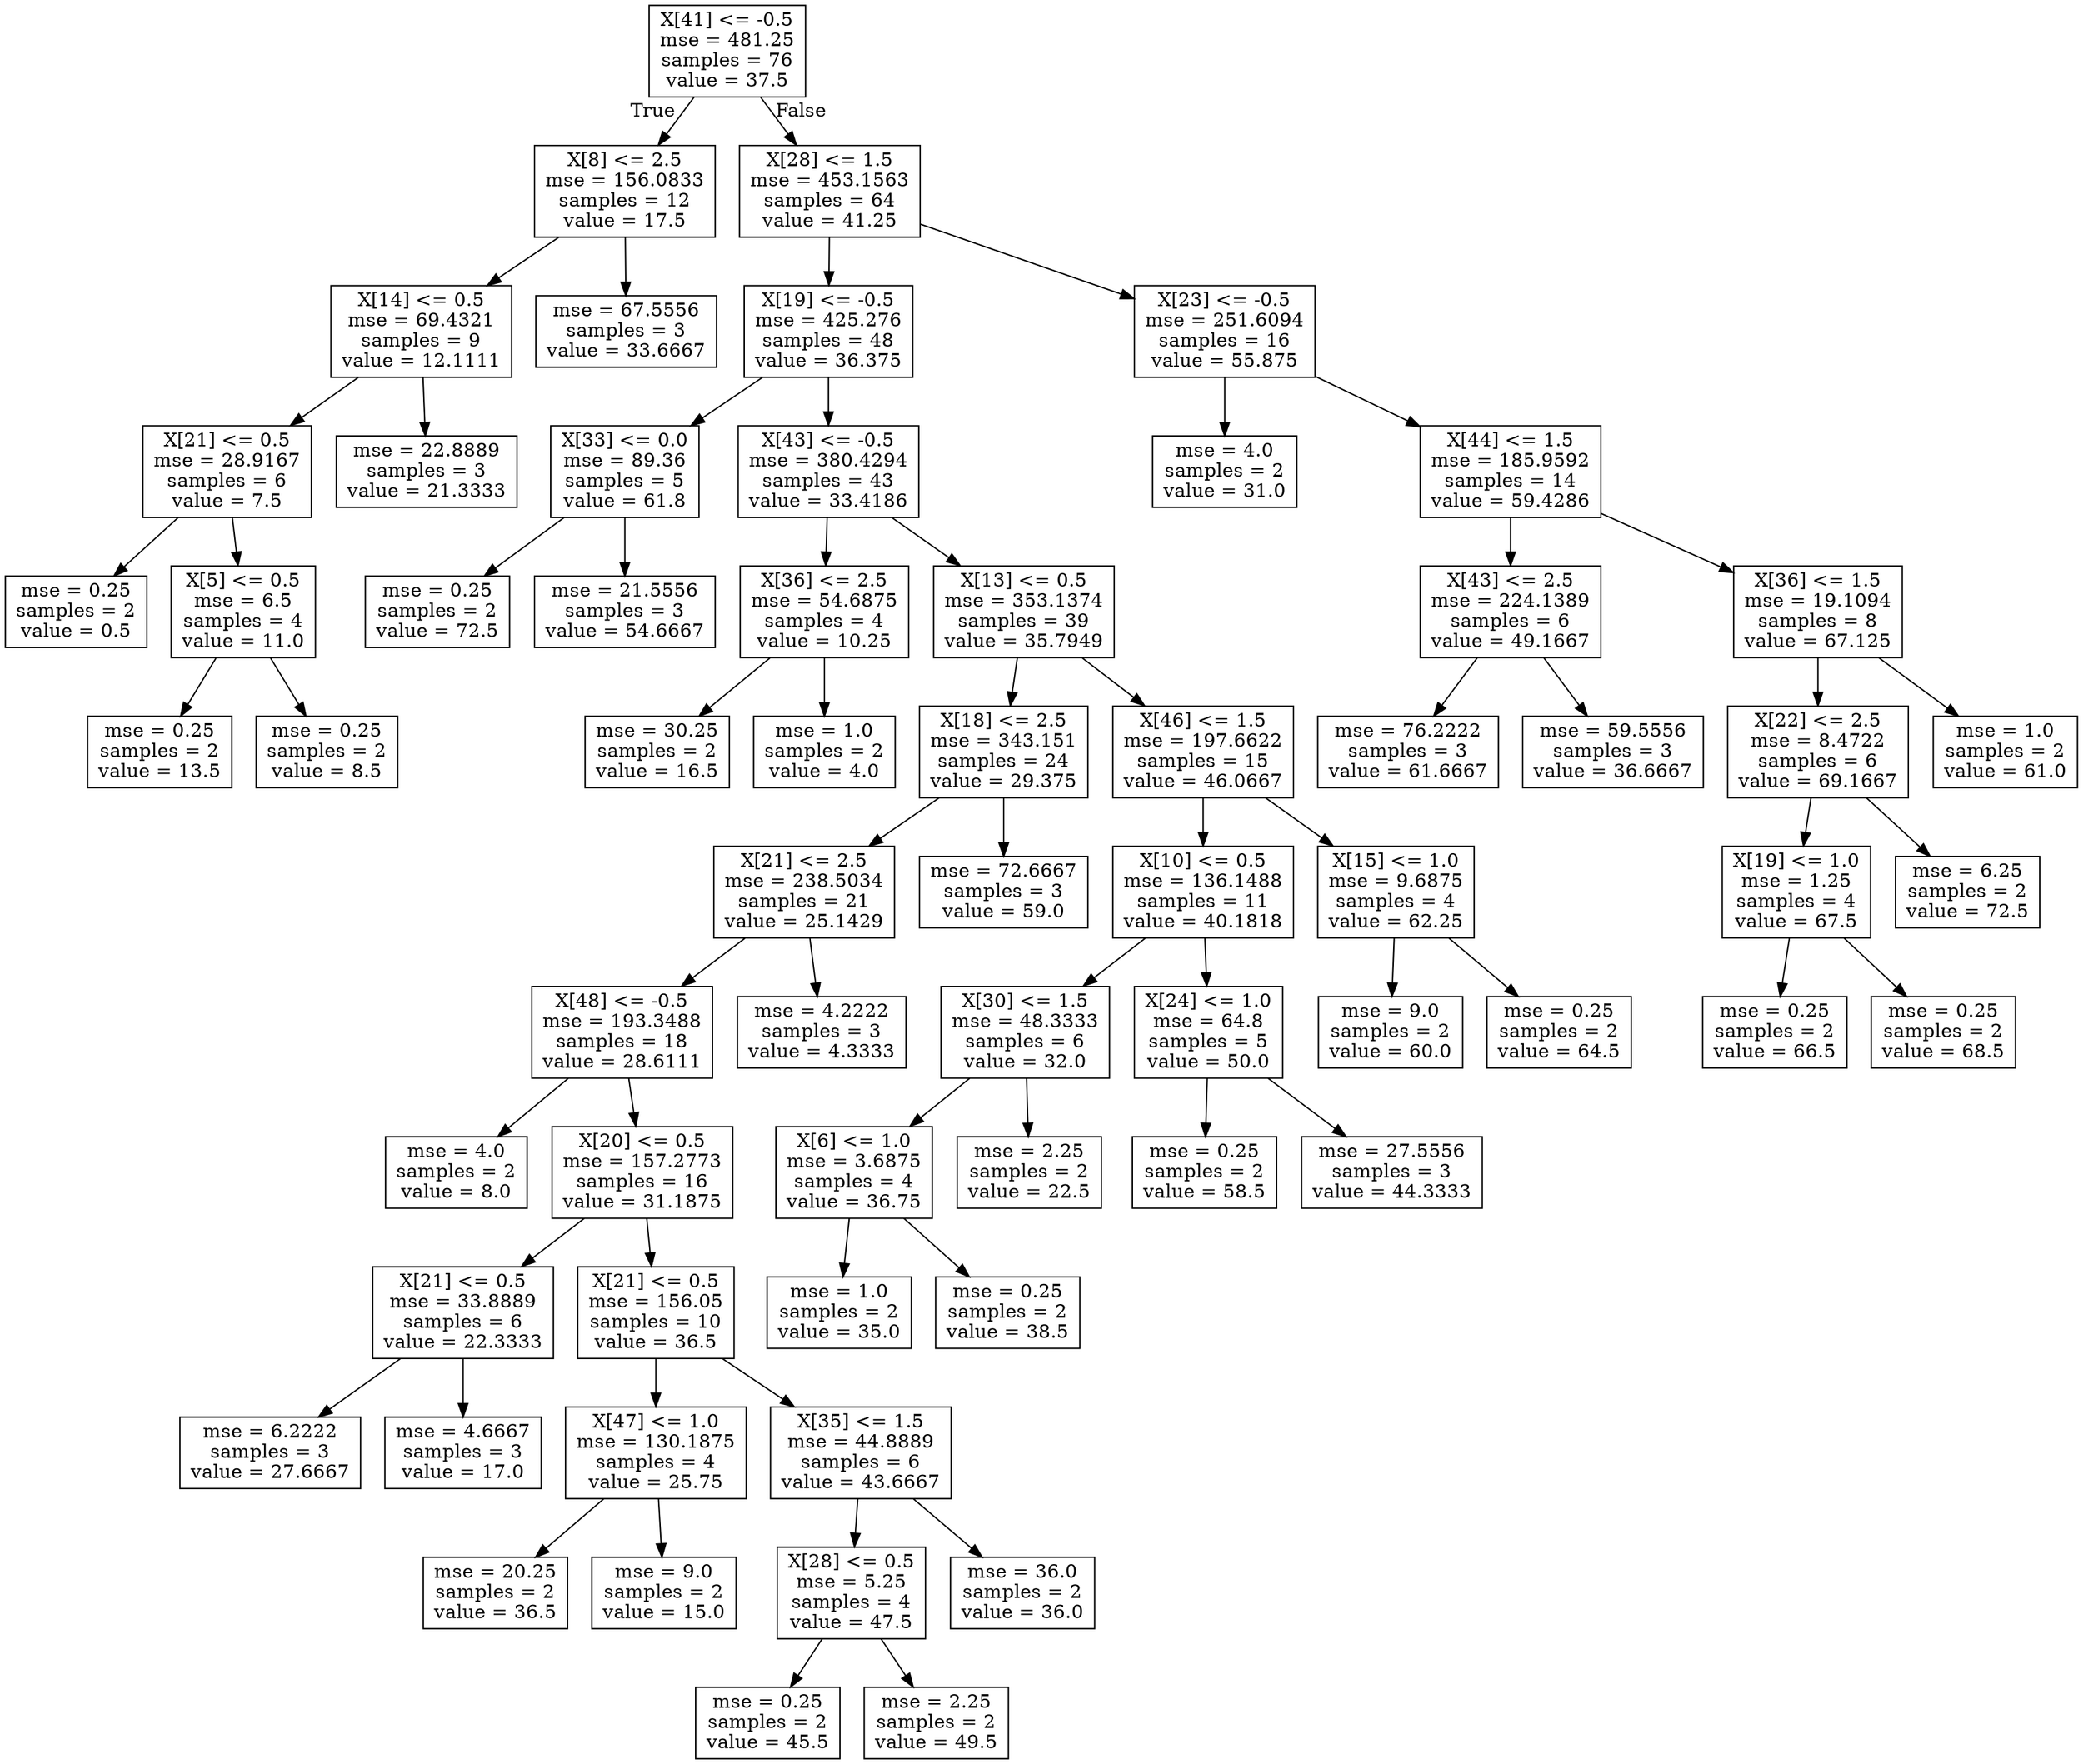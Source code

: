 digraph Tree {
node [shape=box] ;
0 [label="X[41] <= -0.5\nmse = 481.25\nsamples = 76\nvalue = 37.5"] ;
1 [label="X[8] <= 2.5\nmse = 156.0833\nsamples = 12\nvalue = 17.5"] ;
0 -> 1 [labeldistance=2.5, labelangle=45, headlabel="True"] ;
2 [label="X[14] <= 0.5\nmse = 69.4321\nsamples = 9\nvalue = 12.1111"] ;
1 -> 2 ;
3 [label="X[21] <= 0.5\nmse = 28.9167\nsamples = 6\nvalue = 7.5"] ;
2 -> 3 ;
4 [label="mse = 0.25\nsamples = 2\nvalue = 0.5"] ;
3 -> 4 ;
5 [label="X[5] <= 0.5\nmse = 6.5\nsamples = 4\nvalue = 11.0"] ;
3 -> 5 ;
6 [label="mse = 0.25\nsamples = 2\nvalue = 13.5"] ;
5 -> 6 ;
7 [label="mse = 0.25\nsamples = 2\nvalue = 8.5"] ;
5 -> 7 ;
8 [label="mse = 22.8889\nsamples = 3\nvalue = 21.3333"] ;
2 -> 8 ;
9 [label="mse = 67.5556\nsamples = 3\nvalue = 33.6667"] ;
1 -> 9 ;
10 [label="X[28] <= 1.5\nmse = 453.1563\nsamples = 64\nvalue = 41.25"] ;
0 -> 10 [labeldistance=2.5, labelangle=-45, headlabel="False"] ;
11 [label="X[19] <= -0.5\nmse = 425.276\nsamples = 48\nvalue = 36.375"] ;
10 -> 11 ;
12 [label="X[33] <= 0.0\nmse = 89.36\nsamples = 5\nvalue = 61.8"] ;
11 -> 12 ;
13 [label="mse = 0.25\nsamples = 2\nvalue = 72.5"] ;
12 -> 13 ;
14 [label="mse = 21.5556\nsamples = 3\nvalue = 54.6667"] ;
12 -> 14 ;
15 [label="X[43] <= -0.5\nmse = 380.4294\nsamples = 43\nvalue = 33.4186"] ;
11 -> 15 ;
16 [label="X[36] <= 2.5\nmse = 54.6875\nsamples = 4\nvalue = 10.25"] ;
15 -> 16 ;
17 [label="mse = 30.25\nsamples = 2\nvalue = 16.5"] ;
16 -> 17 ;
18 [label="mse = 1.0\nsamples = 2\nvalue = 4.0"] ;
16 -> 18 ;
19 [label="X[13] <= 0.5\nmse = 353.1374\nsamples = 39\nvalue = 35.7949"] ;
15 -> 19 ;
20 [label="X[18] <= 2.5\nmse = 343.151\nsamples = 24\nvalue = 29.375"] ;
19 -> 20 ;
21 [label="X[21] <= 2.5\nmse = 238.5034\nsamples = 21\nvalue = 25.1429"] ;
20 -> 21 ;
22 [label="X[48] <= -0.5\nmse = 193.3488\nsamples = 18\nvalue = 28.6111"] ;
21 -> 22 ;
23 [label="mse = 4.0\nsamples = 2\nvalue = 8.0"] ;
22 -> 23 ;
24 [label="X[20] <= 0.5\nmse = 157.2773\nsamples = 16\nvalue = 31.1875"] ;
22 -> 24 ;
25 [label="X[21] <= 0.5\nmse = 33.8889\nsamples = 6\nvalue = 22.3333"] ;
24 -> 25 ;
26 [label="mse = 6.2222\nsamples = 3\nvalue = 27.6667"] ;
25 -> 26 ;
27 [label="mse = 4.6667\nsamples = 3\nvalue = 17.0"] ;
25 -> 27 ;
28 [label="X[21] <= 0.5\nmse = 156.05\nsamples = 10\nvalue = 36.5"] ;
24 -> 28 ;
29 [label="X[47] <= 1.0\nmse = 130.1875\nsamples = 4\nvalue = 25.75"] ;
28 -> 29 ;
30 [label="mse = 20.25\nsamples = 2\nvalue = 36.5"] ;
29 -> 30 ;
31 [label="mse = 9.0\nsamples = 2\nvalue = 15.0"] ;
29 -> 31 ;
32 [label="X[35] <= 1.5\nmse = 44.8889\nsamples = 6\nvalue = 43.6667"] ;
28 -> 32 ;
33 [label="X[28] <= 0.5\nmse = 5.25\nsamples = 4\nvalue = 47.5"] ;
32 -> 33 ;
34 [label="mse = 0.25\nsamples = 2\nvalue = 45.5"] ;
33 -> 34 ;
35 [label="mse = 2.25\nsamples = 2\nvalue = 49.5"] ;
33 -> 35 ;
36 [label="mse = 36.0\nsamples = 2\nvalue = 36.0"] ;
32 -> 36 ;
37 [label="mse = 4.2222\nsamples = 3\nvalue = 4.3333"] ;
21 -> 37 ;
38 [label="mse = 72.6667\nsamples = 3\nvalue = 59.0"] ;
20 -> 38 ;
39 [label="X[46] <= 1.5\nmse = 197.6622\nsamples = 15\nvalue = 46.0667"] ;
19 -> 39 ;
40 [label="X[10] <= 0.5\nmse = 136.1488\nsamples = 11\nvalue = 40.1818"] ;
39 -> 40 ;
41 [label="X[30] <= 1.5\nmse = 48.3333\nsamples = 6\nvalue = 32.0"] ;
40 -> 41 ;
42 [label="X[6] <= 1.0\nmse = 3.6875\nsamples = 4\nvalue = 36.75"] ;
41 -> 42 ;
43 [label="mse = 1.0\nsamples = 2\nvalue = 35.0"] ;
42 -> 43 ;
44 [label="mse = 0.25\nsamples = 2\nvalue = 38.5"] ;
42 -> 44 ;
45 [label="mse = 2.25\nsamples = 2\nvalue = 22.5"] ;
41 -> 45 ;
46 [label="X[24] <= 1.0\nmse = 64.8\nsamples = 5\nvalue = 50.0"] ;
40 -> 46 ;
47 [label="mse = 0.25\nsamples = 2\nvalue = 58.5"] ;
46 -> 47 ;
48 [label="mse = 27.5556\nsamples = 3\nvalue = 44.3333"] ;
46 -> 48 ;
49 [label="X[15] <= 1.0\nmse = 9.6875\nsamples = 4\nvalue = 62.25"] ;
39 -> 49 ;
50 [label="mse = 9.0\nsamples = 2\nvalue = 60.0"] ;
49 -> 50 ;
51 [label="mse = 0.25\nsamples = 2\nvalue = 64.5"] ;
49 -> 51 ;
52 [label="X[23] <= -0.5\nmse = 251.6094\nsamples = 16\nvalue = 55.875"] ;
10 -> 52 ;
53 [label="mse = 4.0\nsamples = 2\nvalue = 31.0"] ;
52 -> 53 ;
54 [label="X[44] <= 1.5\nmse = 185.9592\nsamples = 14\nvalue = 59.4286"] ;
52 -> 54 ;
55 [label="X[43] <= 2.5\nmse = 224.1389\nsamples = 6\nvalue = 49.1667"] ;
54 -> 55 ;
56 [label="mse = 76.2222\nsamples = 3\nvalue = 61.6667"] ;
55 -> 56 ;
57 [label="mse = 59.5556\nsamples = 3\nvalue = 36.6667"] ;
55 -> 57 ;
58 [label="X[36] <= 1.5\nmse = 19.1094\nsamples = 8\nvalue = 67.125"] ;
54 -> 58 ;
59 [label="X[22] <= 2.5\nmse = 8.4722\nsamples = 6\nvalue = 69.1667"] ;
58 -> 59 ;
60 [label="X[19] <= 1.0\nmse = 1.25\nsamples = 4\nvalue = 67.5"] ;
59 -> 60 ;
61 [label="mse = 0.25\nsamples = 2\nvalue = 66.5"] ;
60 -> 61 ;
62 [label="mse = 0.25\nsamples = 2\nvalue = 68.5"] ;
60 -> 62 ;
63 [label="mse = 6.25\nsamples = 2\nvalue = 72.5"] ;
59 -> 63 ;
64 [label="mse = 1.0\nsamples = 2\nvalue = 61.0"] ;
58 -> 64 ;
}